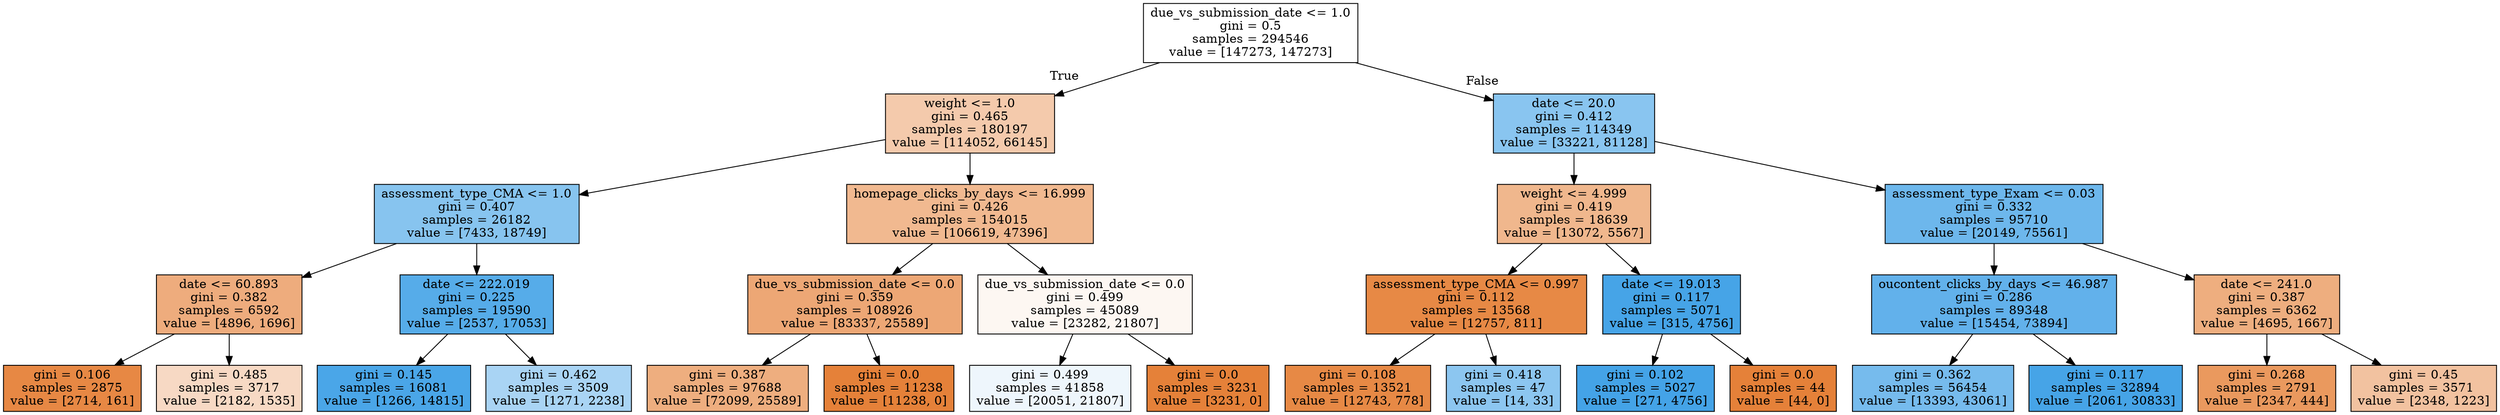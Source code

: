 digraph Tree {
node [shape=box, style="filled", color="black"] ;
0 [label="due_vs_submission_date <= 1.0\ngini = 0.5\nsamples = 294546\nvalue = [147273, 147273]", fillcolor="#e5813900"] ;
1 [label="weight <= 1.0\ngini = 0.465\nsamples = 180197\nvalue = [114052, 66145]", fillcolor="#e581396b"] ;
0 -> 1 [labeldistance=2.5, labelangle=45, headlabel="True"] ;
2 [label="assessment_type_CMA <= 1.0\ngini = 0.407\nsamples = 26182\nvalue = [7433, 18749]", fillcolor="#399de59a"] ;
1 -> 2 ;
3 [label="date <= 60.893\ngini = 0.382\nsamples = 6592\nvalue = [4896, 1696]", fillcolor="#e58139a7"] ;
2 -> 3 ;
4 [label="gini = 0.106\nsamples = 2875\nvalue = [2714, 161]", fillcolor="#e58139f0"] ;
3 -> 4 ;
5 [label="gini = 0.485\nsamples = 3717\nvalue = [2182, 1535]", fillcolor="#e581394c"] ;
3 -> 5 ;
6 [label="date <= 222.019\ngini = 0.225\nsamples = 19590\nvalue = [2537, 17053]", fillcolor="#399de5d9"] ;
2 -> 6 ;
7 [label="gini = 0.145\nsamples = 16081\nvalue = [1266, 14815]", fillcolor="#399de5e9"] ;
6 -> 7 ;
8 [label="gini = 0.462\nsamples = 3509\nvalue = [1271, 2238]", fillcolor="#399de56e"] ;
6 -> 8 ;
9 [label="homepage_clicks_by_days <= 16.999\ngini = 0.426\nsamples = 154015\nvalue = [106619, 47396]", fillcolor="#e581398e"] ;
1 -> 9 ;
10 [label="due_vs_submission_date <= 0.0\ngini = 0.359\nsamples = 108926\nvalue = [83337, 25589]", fillcolor="#e58139b1"] ;
9 -> 10 ;
11 [label="gini = 0.387\nsamples = 97688\nvalue = [72099, 25589]", fillcolor="#e58139a4"] ;
10 -> 11 ;
12 [label="gini = 0.0\nsamples = 11238\nvalue = [11238, 0]", fillcolor="#e58139ff"] ;
10 -> 12 ;
13 [label="due_vs_submission_date <= 0.0\ngini = 0.499\nsamples = 45089\nvalue = [23282, 21807]", fillcolor="#e5813910"] ;
9 -> 13 ;
14 [label="gini = 0.499\nsamples = 41858\nvalue = [20051, 21807]", fillcolor="#399de515"] ;
13 -> 14 ;
15 [label="gini = 0.0\nsamples = 3231\nvalue = [3231, 0]", fillcolor="#e58139ff"] ;
13 -> 15 ;
16 [label="date <= 20.0\ngini = 0.412\nsamples = 114349\nvalue = [33221, 81128]", fillcolor="#399de597"] ;
0 -> 16 [labeldistance=2.5, labelangle=-45, headlabel="False"] ;
17 [label="weight <= 4.999\ngini = 0.419\nsamples = 18639\nvalue = [13072, 5567]", fillcolor="#e5813992"] ;
16 -> 17 ;
18 [label="assessment_type_CMA <= 0.997\ngini = 0.112\nsamples = 13568\nvalue = [12757, 811]", fillcolor="#e58139ef"] ;
17 -> 18 ;
19 [label="gini = 0.108\nsamples = 13521\nvalue = [12743, 778]", fillcolor="#e58139ef"] ;
18 -> 19 ;
20 [label="gini = 0.418\nsamples = 47\nvalue = [14, 33]", fillcolor="#399de593"] ;
18 -> 20 ;
21 [label="date <= 19.013\ngini = 0.117\nsamples = 5071\nvalue = [315, 4756]", fillcolor="#399de5ee"] ;
17 -> 21 ;
22 [label="gini = 0.102\nsamples = 5027\nvalue = [271, 4756]", fillcolor="#399de5f0"] ;
21 -> 22 ;
23 [label="gini = 0.0\nsamples = 44\nvalue = [44, 0]", fillcolor="#e58139ff"] ;
21 -> 23 ;
24 [label="assessment_type_Exam <= 0.03\ngini = 0.332\nsamples = 95710\nvalue = [20149, 75561]", fillcolor="#399de5bb"] ;
16 -> 24 ;
25 [label="oucontent_clicks_by_days <= 46.987\ngini = 0.286\nsamples = 89348\nvalue = [15454, 73894]", fillcolor="#399de5ca"] ;
24 -> 25 ;
26 [label="gini = 0.362\nsamples = 56454\nvalue = [13393, 43061]", fillcolor="#399de5b0"] ;
25 -> 26 ;
27 [label="gini = 0.117\nsamples = 32894\nvalue = [2061, 30833]", fillcolor="#399de5ee"] ;
25 -> 27 ;
28 [label="date <= 241.0\ngini = 0.387\nsamples = 6362\nvalue = [4695, 1667]", fillcolor="#e58139a4"] ;
24 -> 28 ;
29 [label="gini = 0.268\nsamples = 2791\nvalue = [2347, 444]", fillcolor="#e58139cf"] ;
28 -> 29 ;
30 [label="gini = 0.45\nsamples = 3571\nvalue = [2348, 1223]", fillcolor="#e581397a"] ;
28 -> 30 ;
}